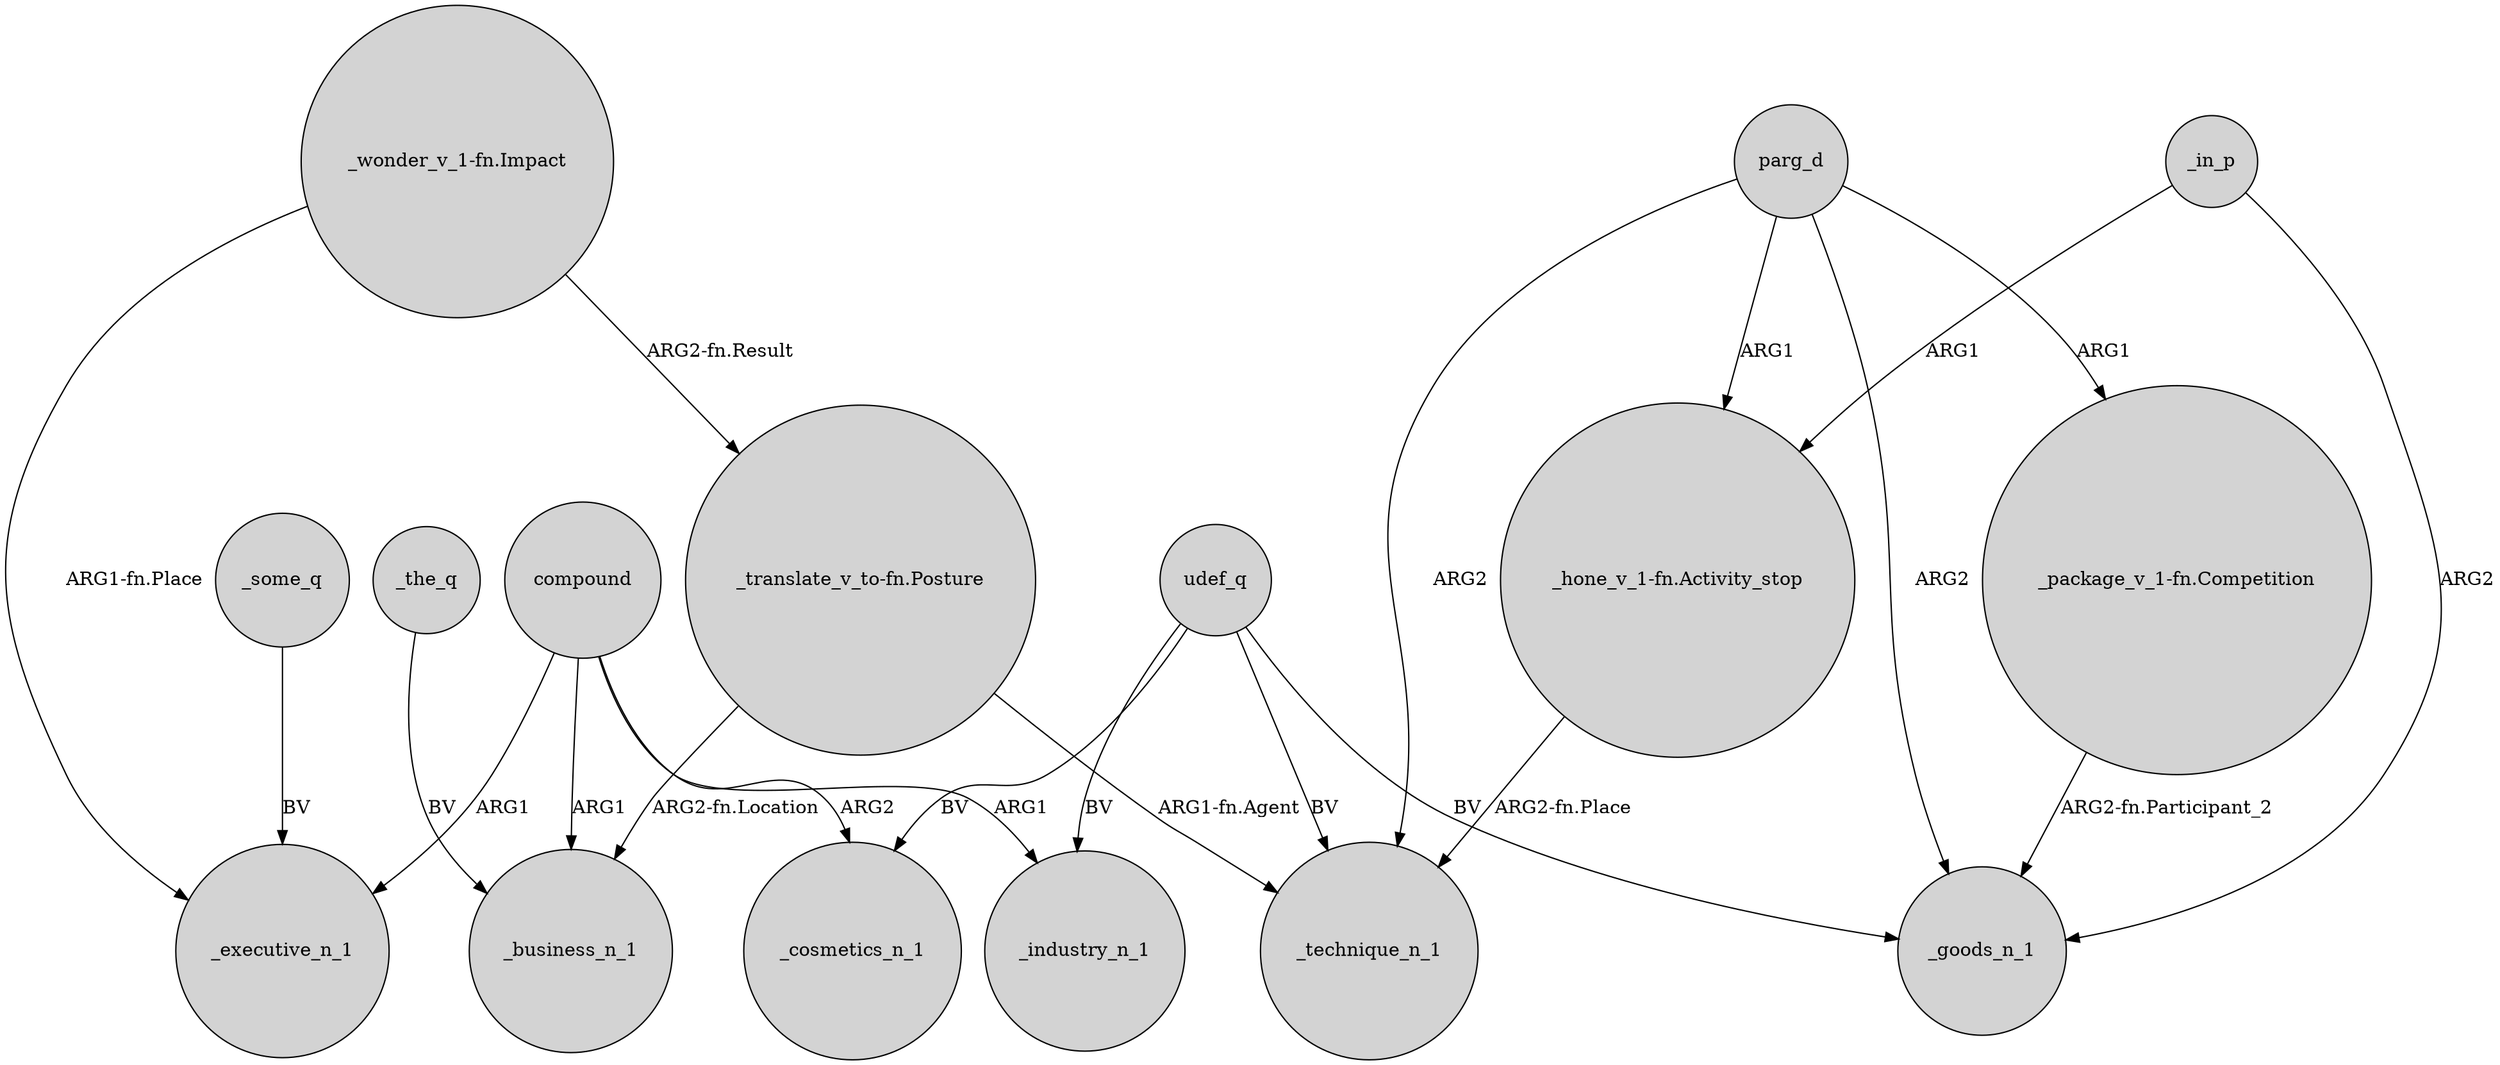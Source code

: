 digraph {
	node [shape=circle style=filled]
	_some_q -> _executive_n_1 [label=BV]
	"_translate_v_to-fn.Posture" -> _technique_n_1 [label="ARG1-fn.Agent"]
	parg_d -> _technique_n_1 [label=ARG2]
	compound -> _cosmetics_n_1 [label=ARG2]
	_the_q -> _business_n_1 [label=BV]
	"_translate_v_to-fn.Posture" -> _business_n_1 [label="ARG2-fn.Location"]
	parg_d -> "_hone_v_1-fn.Activity_stop" [label=ARG1]
	parg_d -> "_package_v_1-fn.Competition" [label=ARG1]
	compound -> _industry_n_1 [label=ARG1]
	"_wonder_v_1-fn.Impact" -> _executive_n_1 [label="ARG1-fn.Place"]
	udef_q -> _technique_n_1 [label=BV]
	_in_p -> _goods_n_1 [label=ARG2]
	compound -> _executive_n_1 [label=ARG1]
	parg_d -> _goods_n_1 [label=ARG2]
	"_hone_v_1-fn.Activity_stop" -> _technique_n_1 [label="ARG2-fn.Place"]
	udef_q -> _goods_n_1 [label=BV]
	udef_q -> _industry_n_1 [label=BV]
	udef_q -> _cosmetics_n_1 [label=BV]
	"_wonder_v_1-fn.Impact" -> "_translate_v_to-fn.Posture" [label="ARG2-fn.Result"]
	_in_p -> "_hone_v_1-fn.Activity_stop" [label=ARG1]
	compound -> _business_n_1 [label=ARG1]
	"_package_v_1-fn.Competition" -> _goods_n_1 [label="ARG2-fn.Participant_2"]
}
